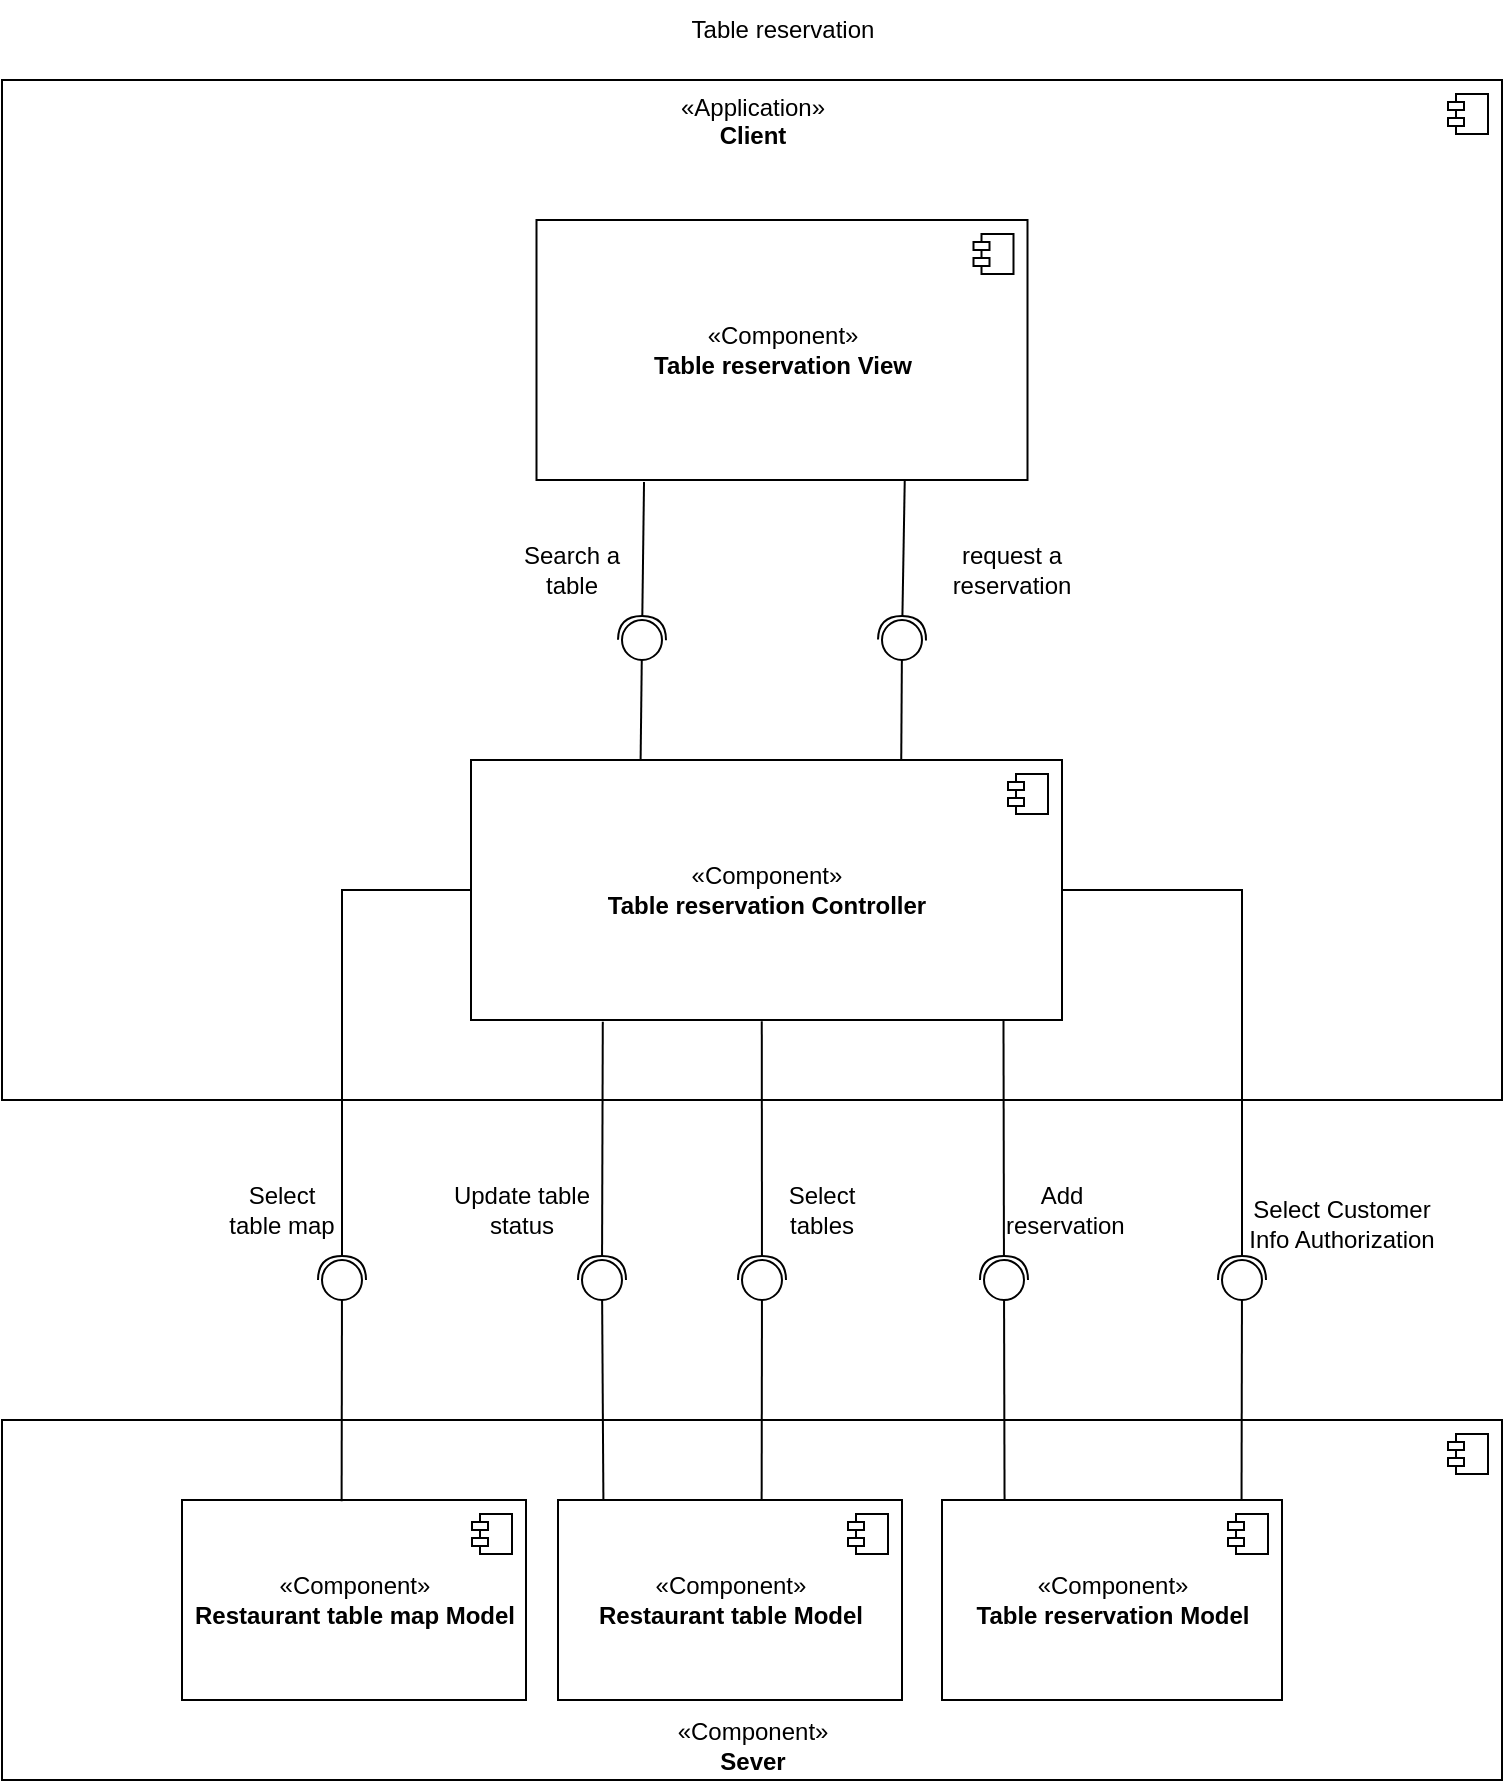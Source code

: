 <mxfile version="15.5.8" type="google"><diagram id="hu9jSeKNaA4fgObPdInL" name="Page-1"><mxGraphModel dx="2370" dy="2506" grid="1" gridSize="10" guides="1" tooltips="1" connect="1" arrows="0" fold="1" page="1" pageScale="1" pageWidth="827" pageHeight="1169" math="0" shadow="0"><root><mxCell id="0"/><mxCell id="1" parent="0"/><mxCell id="DOrTrCjoa-4im2fvmJk--38" value="«Application»&lt;br&gt;&lt;b&gt;Client&lt;/b&gt;" style="html=1;dropTarget=0;verticalAlign=top;" parent="1" vertex="1"><mxGeometry x="120" y="-40" width="750" height="510" as="geometry"/></mxCell><mxCell id="DOrTrCjoa-4im2fvmJk--39" value="" style="shape=module;jettyWidth=8;jettyHeight=4;" parent="DOrTrCjoa-4im2fvmJk--38" vertex="1"><mxGeometry x="1" width="20" height="20" relative="1" as="geometry"><mxPoint x="-27" y="7" as="offset"/></mxGeometry></mxCell><mxCell id="kEaPbjd9JItQ5mmD3Wux-92" value="«Component»&lt;br&gt;&lt;b&gt;Sever&lt;/b&gt;" style="html=1;dropTarget=0;strokeWidth=1;verticalAlign=bottom;" parent="1" vertex="1"><mxGeometry x="120" y="630" width="750" height="180" as="geometry"/></mxCell><mxCell id="kEaPbjd9JItQ5mmD3Wux-93" value="" style="shape=module;jettyWidth=8;jettyHeight=4;strokeWidth=1;verticalAlign=middle;" parent="kEaPbjd9JItQ5mmD3Wux-92" vertex="1"><mxGeometry x="1" width="20" height="20" relative="1" as="geometry"><mxPoint x="-27" y="7" as="offset"/></mxGeometry></mxCell><mxCell id="kEaPbjd9JItQ5mmD3Wux-6" value="«Component»&lt;br&gt;&lt;b&gt;Table reservation&lt;/b&gt;&lt;b&gt;&amp;nbsp;Controller&lt;/b&gt;" style="html=1;dropTarget=0;verticalAlign=middle;" parent="1" vertex="1"><mxGeometry x="354.5" y="300" width="295.5" height="130" as="geometry"/></mxCell><mxCell id="kEaPbjd9JItQ5mmD3Wux-7" value="" style="shape=module;jettyWidth=8;jettyHeight=4;verticalAlign=middle;" parent="kEaPbjd9JItQ5mmD3Wux-6" vertex="1"><mxGeometry x="1" width="20" height="20" relative="1" as="geometry"><mxPoint x="-27" y="7" as="offset"/></mxGeometry></mxCell><mxCell id="kEaPbjd9JItQ5mmD3Wux-22" value="«Component»&lt;br&gt;&lt;b&gt;Table reservation View&lt;/b&gt;" style="html=1;dropTarget=0;verticalAlign=middle;" parent="1" vertex="1"><mxGeometry x="387.25" y="30" width="245.5" height="130" as="geometry"/></mxCell><mxCell id="kEaPbjd9JItQ5mmD3Wux-23" value="" style="shape=module;jettyWidth=8;jettyHeight=4;verticalAlign=top;" parent="kEaPbjd9JItQ5mmD3Wux-22" vertex="1"><mxGeometry x="1" width="20" height="20" relative="1" as="geometry"><mxPoint x="-27" y="7" as="offset"/></mxGeometry></mxCell><mxCell id="kEaPbjd9JItQ5mmD3Wux-66" value="Search a table" style="text;html=1;strokeColor=none;fillColor=none;align=center;verticalAlign=middle;whiteSpace=wrap;rounded=0;rotation=0;" parent="1" vertex="1"><mxGeometry x="370" y="190" width="70" height="30" as="geometry"/></mxCell><mxCell id="kEaPbjd9JItQ5mmD3Wux-67" value="request a reservation" style="text;html=1;strokeColor=none;fillColor=none;align=center;verticalAlign=middle;whiteSpace=wrap;rounded=0;rotation=0;" parent="1" vertex="1"><mxGeometry x="570" y="190" width="110" height="30" as="geometry"/></mxCell><mxCell id="kEaPbjd9JItQ5mmD3Wux-79" value="«Component»&lt;br&gt;&lt;b&gt;Table reservation&lt;/b&gt;&lt;b&gt;&amp;nbsp;Model&lt;/b&gt;" style="html=1;dropTarget=0;verticalAlign=middle;" parent="1" vertex="1"><mxGeometry x="590" y="670" width="170" height="100" as="geometry"/></mxCell><mxCell id="kEaPbjd9JItQ5mmD3Wux-80" value="" style="shape=module;jettyWidth=8;jettyHeight=4;verticalAlign=middle;" parent="kEaPbjd9JItQ5mmD3Wux-79" vertex="1"><mxGeometry x="1" width="20" height="20" relative="1" as="geometry"><mxPoint x="-27" y="7" as="offset"/></mxGeometry></mxCell><mxCell id="kEaPbjd9JItQ5mmD3Wux-84" value="Add &lt;br&gt;&amp;nbsp;reservation" style="text;html=1;strokeColor=none;fillColor=none;align=center;verticalAlign=middle;whiteSpace=wrap;rounded=0;rotation=0;" parent="1" vertex="1"><mxGeometry x="620" y="510" width="60" height="30" as="geometry"/></mxCell><mxCell id="kEaPbjd9JItQ5mmD3Wux-87" value="Select tables" style="text;html=1;strokeColor=none;fillColor=none;align=center;verticalAlign=middle;whiteSpace=wrap;rounded=0;rotation=0;" parent="1" vertex="1"><mxGeometry x="500" y="510" width="60" height="30" as="geometry"/></mxCell><mxCell id="kEaPbjd9JItQ5mmD3Wux-88" style="edgeStyle=none;rounded=0;orthogonalLoop=1;jettySize=auto;html=1;endArrow=halfCircle;endFill=0;startSize=8;endSize=10;exitX=0.901;exitY=1.003;exitDx=0;exitDy=0;exitPerimeter=0;" parent="1" source="kEaPbjd9JItQ5mmD3Wux-6" edge="1"><mxGeometry relative="1" as="geometry"><mxPoint x="560" y="440" as="sourcePoint"/><mxPoint x="621" y="560" as="targetPoint"/></mxGeometry></mxCell><mxCell id="kEaPbjd9JItQ5mmD3Wux-90" value="Update table status" style="text;html=1;strokeColor=none;fillColor=none;align=center;verticalAlign=middle;whiteSpace=wrap;rounded=0;rotation=0;" parent="1" vertex="1"><mxGeometry x="340" y="510" width="80" height="30" as="geometry"/></mxCell><mxCell id="kEaPbjd9JItQ5mmD3Wux-94" value="Table reservation" style="text;html=1;strokeColor=none;fillColor=none;align=center;verticalAlign=middle;whiteSpace=wrap;rounded=0;" parent="1" vertex="1"><mxGeometry x="431.5" y="-80" width="157" height="30" as="geometry"/></mxCell><mxCell id="DOrTrCjoa-4im2fvmJk--21" style="edgeStyle=none;rounded=0;orthogonalLoop=1;jettySize=auto;html=1;endArrow=none;endFill=0;entryX=0.184;entryY=0.003;entryDx=0;entryDy=0;startArrow=oval;startFill=0;endSize=10;startSize=20;entryPerimeter=0;" parent="1" target="kEaPbjd9JItQ5mmD3Wux-79" edge="1"><mxGeometry relative="1" as="geometry"><mxPoint x="621" y="560" as="sourcePoint"/><mxPoint x="801.58" y="755" as="targetPoint"/></mxGeometry></mxCell><mxCell id="DOrTrCjoa-4im2fvmJk--24" style="edgeStyle=none;rounded=0;orthogonalLoop=1;jettySize=auto;html=1;endArrow=halfCircle;endFill=0;startSize=8;endSize=10;exitX=0.219;exitY=1.008;exitDx=0;exitDy=0;exitPerimeter=0;" parent="1" source="kEaPbjd9JItQ5mmD3Wux-22" edge="1"><mxGeometry relative="1" as="geometry"><mxPoint x="440" y="180" as="sourcePoint"/><mxPoint x="440" y="240" as="targetPoint"/><Array as="points"/></mxGeometry></mxCell><mxCell id="DOrTrCjoa-4im2fvmJk--26" style="edgeStyle=none;rounded=0;orthogonalLoop=1;jettySize=auto;html=1;endArrow=halfCircle;endFill=0;startSize=8;endSize=10;exitX=0.75;exitY=1;exitDx=0;exitDy=0;" parent="1" source="kEaPbjd9JItQ5mmD3Wux-22" edge="1"><mxGeometry relative="1" as="geometry"><mxPoint x="195" y="220" as="sourcePoint"/><mxPoint x="570" y="240" as="targetPoint"/><Array as="points"/></mxGeometry></mxCell><mxCell id="DOrTrCjoa-4im2fvmJk--27" style="edgeStyle=none;rounded=0;orthogonalLoop=1;jettySize=auto;html=1;endArrow=none;endFill=0;startArrow=oval;startFill=0;endSize=10;startSize=20;entryX=0.728;entryY=-0.003;entryDx=0;entryDy=0;entryPerimeter=0;" parent="1" target="kEaPbjd9JItQ5mmD3Wux-6" edge="1"><mxGeometry relative="1" as="geometry"><mxPoint x="570" y="240" as="sourcePoint"/><mxPoint x="613.25" y="220" as="targetPoint"/><Array as="points"/></mxGeometry></mxCell><mxCell id="DOrTrCjoa-4im2fvmJk--34" style="edgeStyle=none;rounded=0;orthogonalLoop=1;jettySize=auto;html=1;endArrow=halfCircle;endFill=0;startSize=8;endSize=10;exitX=0.492;exitY=1.005;exitDx=0;exitDy=0;exitPerimeter=0;" parent="1" source="kEaPbjd9JItQ5mmD3Wux-6" edge="1"><mxGeometry relative="1" as="geometry"><mxPoint x="430" y="450" as="sourcePoint"/><mxPoint x="500" y="560" as="targetPoint"/></mxGeometry></mxCell><mxCell id="DOrTrCjoa-4im2fvmJk--35" style="edgeStyle=none;rounded=0;orthogonalLoop=1;jettySize=auto;html=1;endArrow=halfCircle;endFill=0;startSize=8;endSize=10;exitX=1;exitY=0.5;exitDx=0;exitDy=0;" parent="1" source="kEaPbjd9JItQ5mmD3Wux-6" edge="1"><mxGeometry relative="1" as="geometry"><mxPoint x="738" y="540" as="sourcePoint"/><mxPoint x="740" y="560" as="targetPoint"/><Array as="points"><mxPoint x="740" y="365"/></Array></mxGeometry></mxCell><mxCell id="DOrTrCjoa-4im2fvmJk--36" style="edgeStyle=none;rounded=0;orthogonalLoop=1;jettySize=auto;html=1;endArrow=none;endFill=0;entryX=0.881;entryY=-0.002;entryDx=0;entryDy=0;startArrow=oval;startFill=0;endSize=10;startSize=20;entryPerimeter=0;" parent="1" target="kEaPbjd9JItQ5mmD3Wux-79" edge="1"><mxGeometry relative="1" as="geometry"><mxPoint x="740" y="560" as="sourcePoint"/><mxPoint x="799.845" y="728.5" as="targetPoint"/></mxGeometry></mxCell><mxCell id="DOrTrCjoa-4im2fvmJk--37" value="&lt;br&gt;Select Customer Info Authorization" style="text;html=1;strokeColor=none;fillColor=none;align=center;verticalAlign=middle;whiteSpace=wrap;rounded=0;rotation=0;" parent="1" vertex="1"><mxGeometry x="740" y="510" width="100" height="30" as="geometry"/></mxCell><mxCell id="SmRtY3_emxiVXyGL0MgW-1" value="«Component»&lt;br&gt;&lt;b&gt;Restaurant table Model&lt;/b&gt;" style="html=1;dropTarget=0;verticalAlign=middle;" vertex="1" parent="1"><mxGeometry x="398" y="670" width="172" height="100" as="geometry"/></mxCell><mxCell id="SmRtY3_emxiVXyGL0MgW-2" value="" style="shape=module;jettyWidth=8;jettyHeight=4;verticalAlign=middle;" vertex="1" parent="SmRtY3_emxiVXyGL0MgW-1"><mxGeometry x="1" width="20" height="20" relative="1" as="geometry"><mxPoint x="-27" y="7" as="offset"/></mxGeometry></mxCell><mxCell id="SmRtY3_emxiVXyGL0MgW-3" style="edgeStyle=none;rounded=0;orthogonalLoop=1;jettySize=auto;html=1;endArrow=none;endFill=0;startArrow=oval;startFill=0;endSize=10;startSize=20;entryX=0.287;entryY=-0.003;entryDx=0;entryDy=0;entryPerimeter=0;" edge="1" parent="1" target="kEaPbjd9JItQ5mmD3Wux-6"><mxGeometry relative="1" as="geometry"><mxPoint x="440" y="240" as="sourcePoint"/><mxPoint x="551.25" y="310" as="targetPoint"/><Array as="points"/></mxGeometry></mxCell><mxCell id="SmRtY3_emxiVXyGL0MgW-6" style="edgeStyle=none;rounded=0;orthogonalLoop=1;jettySize=auto;html=1;endArrow=halfCircle;endFill=0;startSize=8;endSize=10;exitX=0.223;exitY=1.007;exitDx=0;exitDy=0;exitPerimeter=0;" edge="1" parent="1" source="kEaPbjd9JItQ5mmD3Wux-6"><mxGeometry relative="1" as="geometry"><mxPoint x="429.215" y="440.39" as="sourcePoint"/><mxPoint x="420" y="560" as="targetPoint"/><Array as="points"/></mxGeometry></mxCell><mxCell id="SmRtY3_emxiVXyGL0MgW-7" style="edgeStyle=none;rounded=0;orthogonalLoop=1;jettySize=auto;html=1;endArrow=none;endFill=0;startArrow=oval;startFill=0;endSize=10;startSize=20;entryX=0.132;entryY=0.004;entryDx=0;entryDy=0;entryPerimeter=0;" edge="1" parent="1" target="SmRtY3_emxiVXyGL0MgW-1"><mxGeometry relative="1" as="geometry"><mxPoint x="420" y="560" as="sourcePoint"/><mxPoint x="430" y="730" as="targetPoint"/><Array as="points"/></mxGeometry></mxCell><mxCell id="SmRtY3_emxiVXyGL0MgW-8" value="«Component»&lt;br&gt;&lt;b&gt;Restaurant table map Model&lt;/b&gt;" style="html=1;dropTarget=0;verticalAlign=middle;" vertex="1" parent="1"><mxGeometry x="210" y="670" width="172" height="100" as="geometry"/></mxCell><mxCell id="SmRtY3_emxiVXyGL0MgW-9" value="" style="shape=module;jettyWidth=8;jettyHeight=4;verticalAlign=middle;" vertex="1" parent="SmRtY3_emxiVXyGL0MgW-8"><mxGeometry x="1" width="20" height="20" relative="1" as="geometry"><mxPoint x="-27" y="7" as="offset"/></mxGeometry></mxCell><mxCell id="SmRtY3_emxiVXyGL0MgW-11" style="edgeStyle=none;rounded=0;orthogonalLoop=1;jettySize=auto;html=1;endArrow=halfCircle;endFill=0;startSize=8;endSize=10;exitX=0;exitY=0.5;exitDx=0;exitDy=0;" edge="1" parent="1" source="kEaPbjd9JItQ5mmD3Wux-6"><mxGeometry relative="1" as="geometry"><mxPoint x="364.5" y="440" as="sourcePoint"/><mxPoint x="290" y="560" as="targetPoint"/><Array as="points"><mxPoint x="290" y="365"/></Array></mxGeometry></mxCell><mxCell id="SmRtY3_emxiVXyGL0MgW-12" style="edgeStyle=none;rounded=0;orthogonalLoop=1;jettySize=auto;html=1;endArrow=none;endFill=0;startArrow=oval;startFill=0;endSize=10;startSize=20;entryX=0.464;entryY=0.006;entryDx=0;entryDy=0;entryPerimeter=0;" edge="1" parent="1" target="SmRtY3_emxiVXyGL0MgW-8"><mxGeometry relative="1" as="geometry"><mxPoint x="290" y="560" as="sourcePoint"/><mxPoint x="340.056" y="680.2" as="targetPoint"/><Array as="points"/></mxGeometry></mxCell><mxCell id="SmRtY3_emxiVXyGL0MgW-13" value="Select table map" style="text;html=1;strokeColor=none;fillColor=none;align=center;verticalAlign=middle;whiteSpace=wrap;rounded=0;rotation=0;" vertex="1" parent="1"><mxGeometry x="230" y="510" width="60" height="30" as="geometry"/></mxCell><mxCell id="SmRtY3_emxiVXyGL0MgW-15" style="edgeStyle=none;rounded=0;orthogonalLoop=1;jettySize=auto;html=1;endArrow=none;endFill=0;startArrow=oval;startFill=0;endSize=10;startSize=20;entryX=0.592;entryY=-0.001;entryDx=0;entryDy=0;entryPerimeter=0;" edge="1" parent="1" target="SmRtY3_emxiVXyGL0MgW-1"><mxGeometry relative="1" as="geometry"><mxPoint x="500" y="560" as="sourcePoint"/><mxPoint x="430.704" y="680.4" as="targetPoint"/><Array as="points"/></mxGeometry></mxCell></root></mxGraphModel></diagram></mxfile>